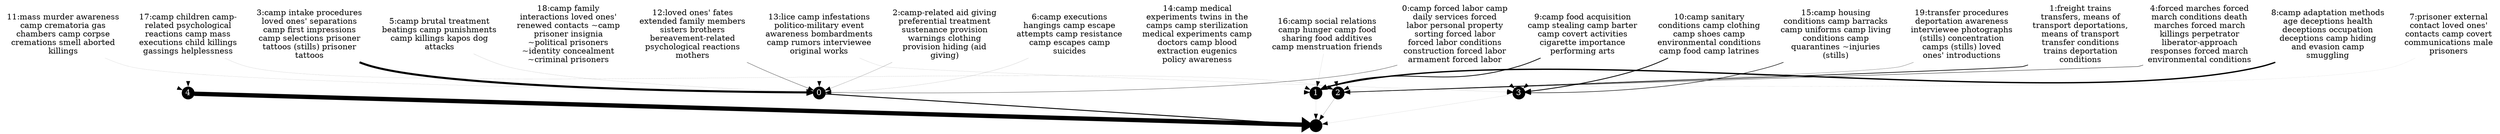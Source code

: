 strict digraph {
	node [shape=point];
	n1_0 -> n2_0 [penwidth=1.56];
	n0_0 -> n1_0 [penwidth=0.45];
	n0_0 -> n1_1 [penwidth=0.00];
	n0_0 -> n1_2 [penwidth=0.00];
	n0_0 -> n1_3 [penwidth=0.00];
	n0_2 -> n1_0 [penwidth=0.19];
	n0_2 -> n1_1 [penwidth=0.00];
	n0_2 -> n1_2 [penwidth=0.00];
	n0_2 -> n1_3 [penwidth=0.00];
	n0_3 -> n1_0 [penwidth=3.59];
	n0_3 -> n1_2 [penwidth=0.00];
	n0_5 -> n1_0 [penwidth=0.09];
	n0_5 -> n1_1 [penwidth=0.00];
	n0_5 -> n1_2 [penwidth=0.00];
	n0_6 -> n1_0 [penwidth=0.10];
	n0_6 -> n1_1 [penwidth=0.00];
	n0_6 -> n1_2 [penwidth=0.00];
	n0_6 -> n1_3 [penwidth=0.00];
	n0_11 -> n1_0 [penwidth=0.07];
	n0_11 -> n1_1 [penwidth=0.00];
	n0_11 -> n1_2 [penwidth=0.00];
	n0_11 -> n1_4 [penwidth=0.00];
	n0_12 -> n1_0 [penwidth=0.43];
	n0_12 -> n1_1 [penwidth=0.00];
	n0_12 -> n1_3 [penwidth=0.00];
	n0_13 -> n1_0 [penwidth=0.00];
	n0_13 -> n1_1 [penwidth=0.00];
	n0_13 -> n1_3 [penwidth=0.08];
	n0_14 -> n1_0 [penwidth=0.02];
	n0_14 -> n1_1 [penwidth=0.00];
	n0_14 -> n1_2 [penwidth=0.00];
	n0_14 -> n1_3 [penwidth=0.00];
	n0_16 -> n1_0 [penwidth=0.00];
	n0_16 -> n1_1 [penwidth=0.07];
	n0_16 -> n1_2 [penwidth=0.00];
	n0_16 -> n1_3 [penwidth=0.00];
	n0_17 -> n1_0 [penwidth=0.00];
	n0_17 -> n1_1 [penwidth=0.00];
	n0_17 -> n1_2 [penwidth=0.08];
	n0_17 -> n1_4 [penwidth=0.00];
	n0_18 -> n1_0 [penwidth=0.02];
	n0_18 -> n1_2 [penwidth=0.00];
	n1_1 -> n2_0 [penwidth=0.06];
	n0_1 -> n1_1 [penwidth=0.00];
	n0_1 -> n1_2 [penwidth=1.12];
	n0_1 -> n1_3 [penwidth=0.00];
	n0_4 -> n1_1 [penwidth=0.00];
	n0_4 -> n1_2 [penwidth=0.58];
	n0_4 -> n1_3 [penwidth=0.00];
	n0_8 -> n1_1 [penwidth=2.31];
	n0_8 -> n1_2 [penwidth=0.00];
	n0_8 -> n1_3 [penwidth=0.00];
	n0_9 -> n1_1 [penwidth=1.30];
	n0_9 -> n1_2 [penwidth=0.00];
	n0_9 -> n1_3 [penwidth=0.00];
	n0_10 -> n1_1 [penwidth=0.00];
	n0_10 -> n1_2 [penwidth=0.00];
	n0_10 -> n1_3 [penwidth=1.39];
	n0_15 -> n1_1 [penwidth=0.00];
	n0_15 -> n1_2 [penwidth=0.00];
	n0_15 -> n1_3 [penwidth=0.86];
	n0_19 -> n1_1 [penwidth=0.00];
	n0_19 -> n1_2 [penwidth=0.29];
	n0_19 -> n1_3 [penwidth=0.00];
	n1_2 -> n2_0 [penwidth=0.19];
	n0_7 -> n1_2 [penwidth=0.04];
	n0_7 -> n1_3 [penwidth=0.00];
	n1_3 -> n2_0 [penwidth=0.07];
	n1_4 -> n2_0 [penwidth=7.60];
	n1_0 [shape=circle,margin="0,0",style=filled,fillcolor=black,fontcolor=white,height=0.23,label="0"]
	n0_0 [label="0:camp forced labor camp
daily services forced
labor personal property
sorting forced labor
forced labor conditions
construction forced labor
armament forced labor",shape=none,fontcolor="black"]
	n0_2 [label="2:camp-related aid giving
preferential treatment
sustenance provision
warnings clothing
provision hiding (aid
giving)",shape=none,fontcolor="black"]
	n0_3 [label="3:camp intake procedures
loved ones' separations
camp first impressions
camp selections prisoner
tattoos (stills) prisoner
tattoos",shape=none,fontcolor="black"]
	n0_5 [label="5:camp brutal treatment
beatings camp punishments
camp killings kapos dog
attacks",shape=none,fontcolor="black"]
	n0_6 [label="6:camp executions
hangings camp escape
attempts camp resistance
camp escapes camp
suicides",shape=none,fontcolor="black"]
	n0_11 [label="11:mass murder awareness
camp crematoria gas
chambers camp corpse
cremations smell aborted
killings",shape=none,fontcolor="black"]
	n0_12 [label="12:loved ones' fates
extended family members
sisters brothers
bereavement-related
psychological reactions
mothers",shape=none,fontcolor="black"]
	n0_13 [label="13:lice camp infestations
politico-military event
awareness bombardments
camp rumors interviewee
original works",shape=none,fontcolor="black"]
	n0_14 [label="14:camp medical
experiments twins in the
camps camp sterilization
medical experiments camp
doctors camp blood
extraction eugenics
policy awareness",shape=none,fontcolor="black"]
	n0_16 [label="16:camp social relations
camp hunger camp food
sharing food additives
camp menstruation friends",shape=none,fontcolor="black"]
	n0_17 [label="17:camp children camp-
related psychological
reactions camp mass
executions child killings
gassings helplessness",shape=none,fontcolor="black"]
	n0_18 [label="18:camp family
interactions loved ones'
renewed contacts ~camp
prisoner insignia
~political prisoners
~identity concealment
~criminal prisoners",shape=none,fontcolor="black"]
	n1_1 [shape=circle,margin="0,0",style=filled,fillcolor=black,fontcolor=white,height=0.13,label="1"]
	n0_1 [label="1:freight trains
transfers, means of
transport deportations,
means of transport
transfer conditions
trains deportation
conditions",shape=none,fontcolor="black"]
	n0_4 [label="4:forced marches forced
march conditions death
marches forced march
killings perpetrator
liberator-approach
responses forced march
environmental conditions",shape=none,fontcolor="black"]
	n0_8 [label="8:camp adaptation methods
age deceptions health
deceptions occupation
deceptions camp hiding
and evasion camp
smuggling",shape=none,fontcolor="black"]
	n0_9 [label="9:camp food acquisition
camp stealing camp barter
camp covert activities
cigarette importance
performing arts",shape=none,fontcolor="black"]
	n0_10 [label="10:camp sanitary
conditions camp clothing
camp shoes camp
environmental conditions
camp food camp latrines",shape=none,fontcolor="black"]
	n0_15 [label="15:camp housing
conditions camp barracks
camp uniforms camp living
conditions camp
quarantines ~injuries
(stills)",shape=none,fontcolor="black"]
	n0_19 [label="19:transfer procedures
deportation awareness
interviewee photographs
(stills) concentration
camps (stills) loved
ones' introductions",shape=none,fontcolor="black"]
	n1_2 [shape=circle,margin="0,0",style=filled,fillcolor=black,fontcolor=white,height=0.05,label="2"]
	n0_7 [label="7:prisoner external
contact loved ones'
contacts camp covert
communications male
prisoners",shape=none,fontcolor="black"]
	n1_3 [shape=circle,margin="0,0",style=filled,fillcolor=black,fontcolor=white,height=0.05,label="3"]
	n1_4 [shape=circle,margin="0,0",style=filled,fillcolor=black,fontcolor=white,height=-0.00,label="4"]
	n2_0 [shape=point,height=0.30]
}